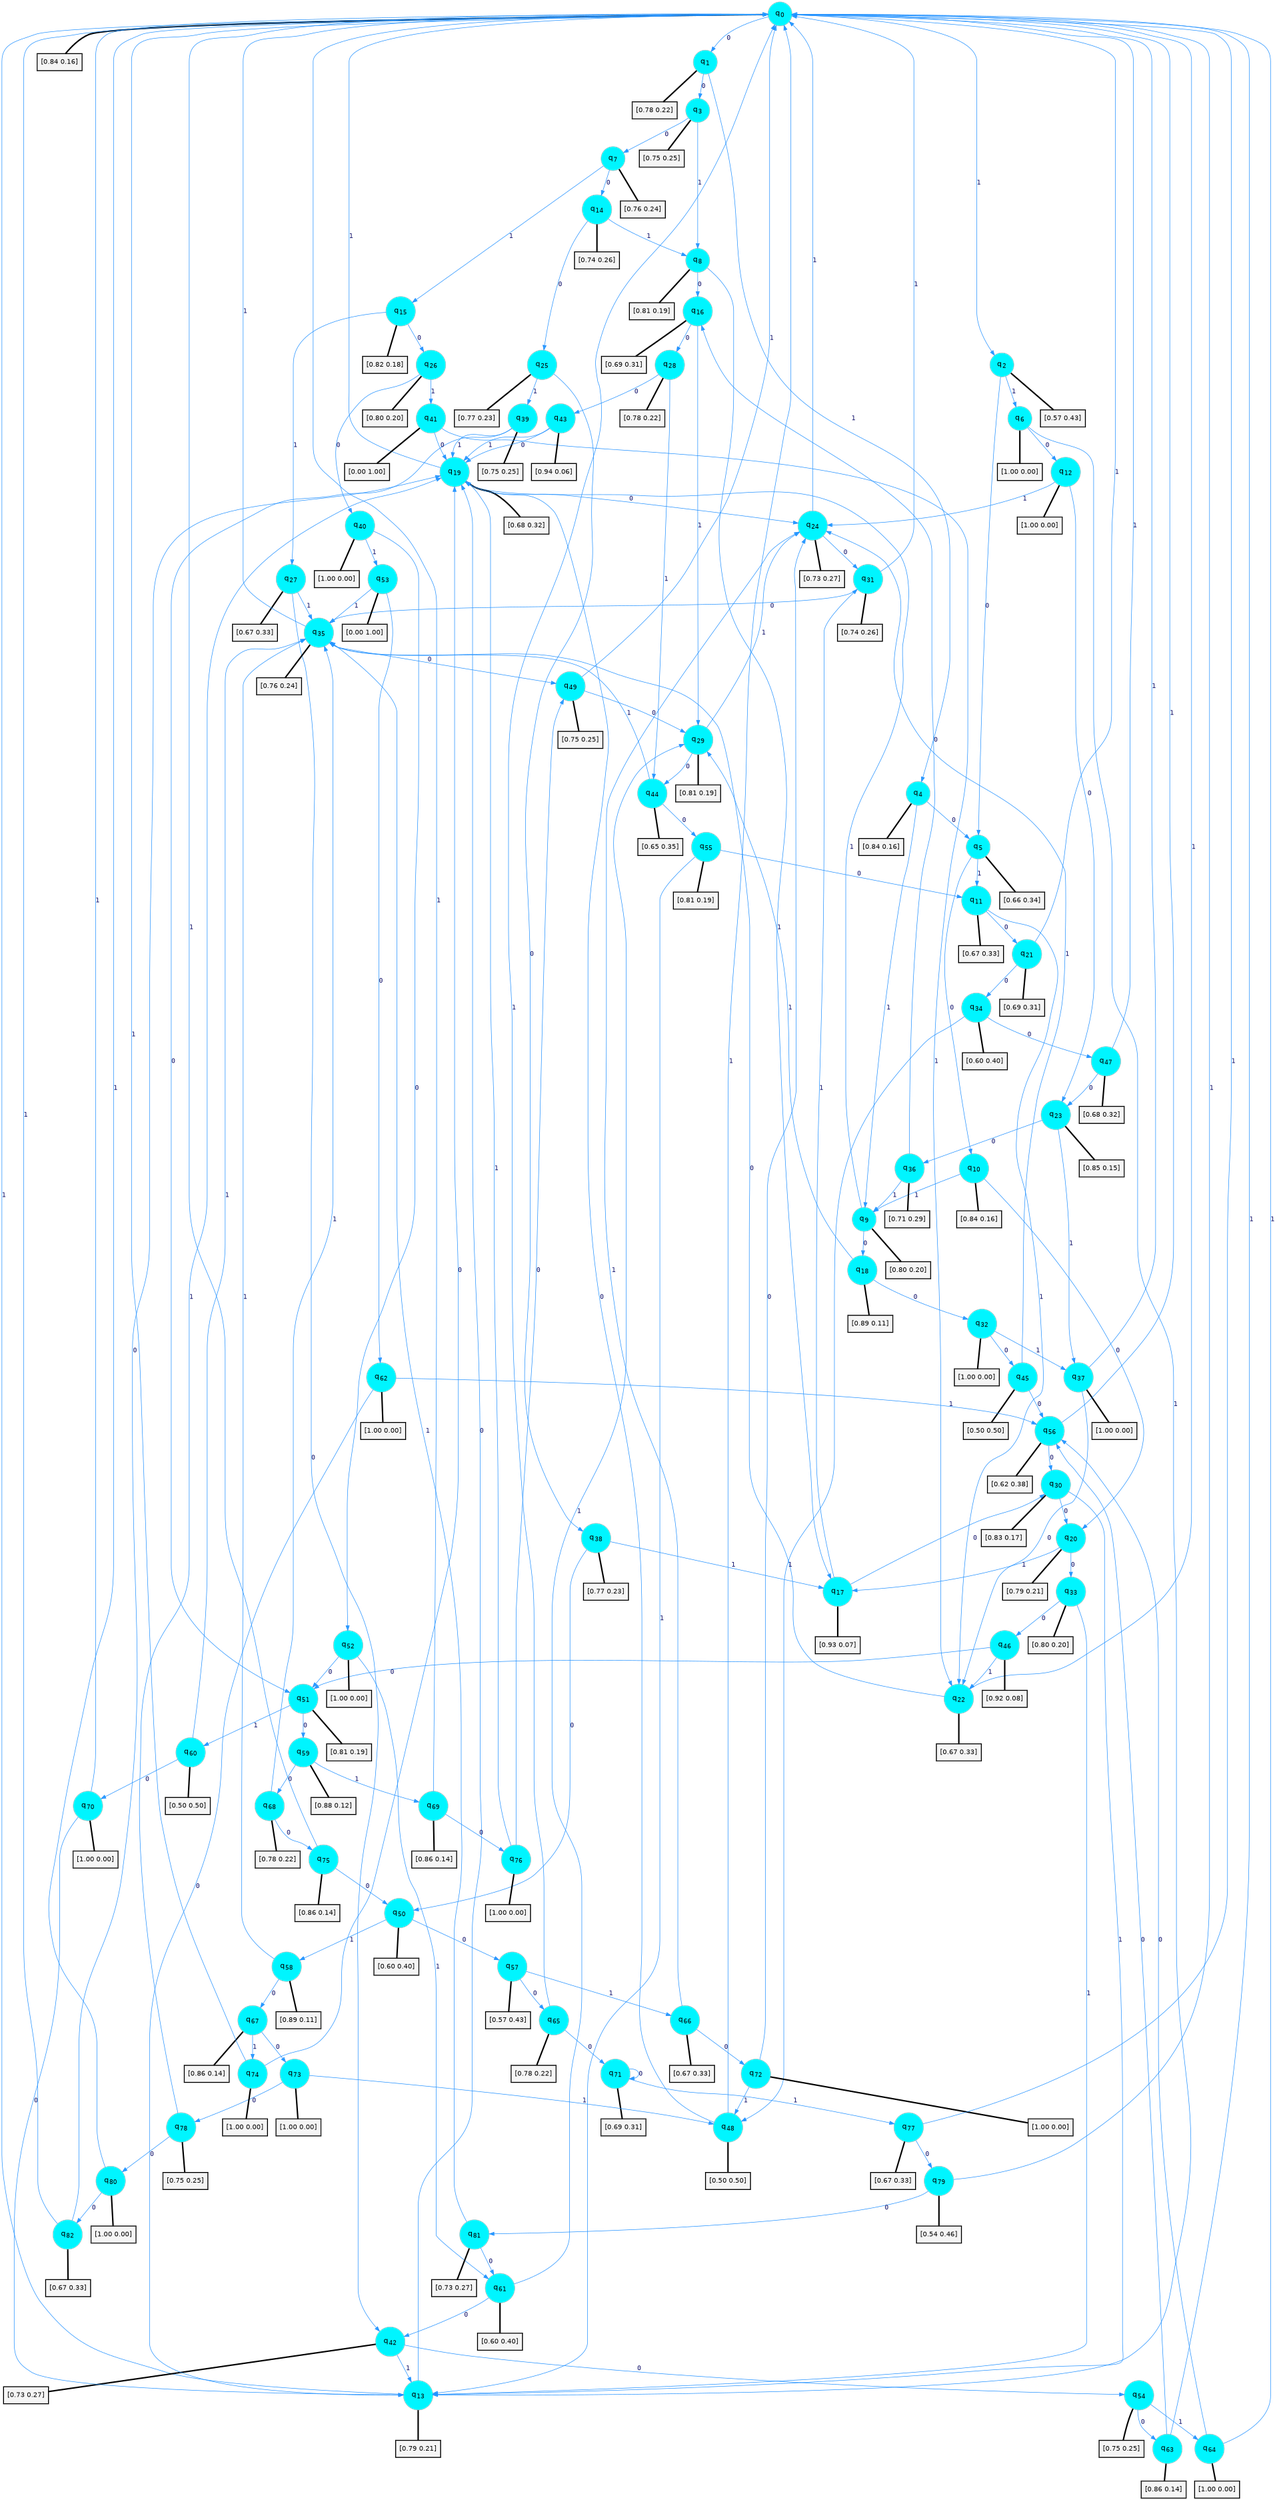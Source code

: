 digraph G {
graph [
bgcolor=transparent, dpi=300, rankdir=TD, size="40,25"];
node [
color=gray, fillcolor=turquoise1, fontcolor=black, fontname=Helvetica, fontsize=16, fontweight=bold, shape=circle, style=filled];
edge [
arrowsize=1, color=dodgerblue1, fontcolor=midnightblue, fontname=courier, fontweight=bold, penwidth=1, style=solid, weight=20];
0[label=<q<SUB>0</SUB>>];
1[label=<q<SUB>1</SUB>>];
2[label=<q<SUB>2</SUB>>];
3[label=<q<SUB>3</SUB>>];
4[label=<q<SUB>4</SUB>>];
5[label=<q<SUB>5</SUB>>];
6[label=<q<SUB>6</SUB>>];
7[label=<q<SUB>7</SUB>>];
8[label=<q<SUB>8</SUB>>];
9[label=<q<SUB>9</SUB>>];
10[label=<q<SUB>10</SUB>>];
11[label=<q<SUB>11</SUB>>];
12[label=<q<SUB>12</SUB>>];
13[label=<q<SUB>13</SUB>>];
14[label=<q<SUB>14</SUB>>];
15[label=<q<SUB>15</SUB>>];
16[label=<q<SUB>16</SUB>>];
17[label=<q<SUB>17</SUB>>];
18[label=<q<SUB>18</SUB>>];
19[label=<q<SUB>19</SUB>>];
20[label=<q<SUB>20</SUB>>];
21[label=<q<SUB>21</SUB>>];
22[label=<q<SUB>22</SUB>>];
23[label=<q<SUB>23</SUB>>];
24[label=<q<SUB>24</SUB>>];
25[label=<q<SUB>25</SUB>>];
26[label=<q<SUB>26</SUB>>];
27[label=<q<SUB>27</SUB>>];
28[label=<q<SUB>28</SUB>>];
29[label=<q<SUB>29</SUB>>];
30[label=<q<SUB>30</SUB>>];
31[label=<q<SUB>31</SUB>>];
32[label=<q<SUB>32</SUB>>];
33[label=<q<SUB>33</SUB>>];
34[label=<q<SUB>34</SUB>>];
35[label=<q<SUB>35</SUB>>];
36[label=<q<SUB>36</SUB>>];
37[label=<q<SUB>37</SUB>>];
38[label=<q<SUB>38</SUB>>];
39[label=<q<SUB>39</SUB>>];
40[label=<q<SUB>40</SUB>>];
41[label=<q<SUB>41</SUB>>];
42[label=<q<SUB>42</SUB>>];
43[label=<q<SUB>43</SUB>>];
44[label=<q<SUB>44</SUB>>];
45[label=<q<SUB>45</SUB>>];
46[label=<q<SUB>46</SUB>>];
47[label=<q<SUB>47</SUB>>];
48[label=<q<SUB>48</SUB>>];
49[label=<q<SUB>49</SUB>>];
50[label=<q<SUB>50</SUB>>];
51[label=<q<SUB>51</SUB>>];
52[label=<q<SUB>52</SUB>>];
53[label=<q<SUB>53</SUB>>];
54[label=<q<SUB>54</SUB>>];
55[label=<q<SUB>55</SUB>>];
56[label=<q<SUB>56</SUB>>];
57[label=<q<SUB>57</SUB>>];
58[label=<q<SUB>58</SUB>>];
59[label=<q<SUB>59</SUB>>];
60[label=<q<SUB>60</SUB>>];
61[label=<q<SUB>61</SUB>>];
62[label=<q<SUB>62</SUB>>];
63[label=<q<SUB>63</SUB>>];
64[label=<q<SUB>64</SUB>>];
65[label=<q<SUB>65</SUB>>];
66[label=<q<SUB>66</SUB>>];
67[label=<q<SUB>67</SUB>>];
68[label=<q<SUB>68</SUB>>];
69[label=<q<SUB>69</SUB>>];
70[label=<q<SUB>70</SUB>>];
71[label=<q<SUB>71</SUB>>];
72[label=<q<SUB>72</SUB>>];
73[label=<q<SUB>73</SUB>>];
74[label=<q<SUB>74</SUB>>];
75[label=<q<SUB>75</SUB>>];
76[label=<q<SUB>76</SUB>>];
77[label=<q<SUB>77</SUB>>];
78[label=<q<SUB>78</SUB>>];
79[label=<q<SUB>79</SUB>>];
80[label=<q<SUB>80</SUB>>];
81[label=<q<SUB>81</SUB>>];
82[label=<q<SUB>82</SUB>>];
83[label="[0.84 0.16]", shape=box,fontcolor=black, fontname=Helvetica, fontsize=14, penwidth=2, fillcolor=whitesmoke,color=black];
84[label="[0.78 0.22]", shape=box,fontcolor=black, fontname=Helvetica, fontsize=14, penwidth=2, fillcolor=whitesmoke,color=black];
85[label="[0.57 0.43]", shape=box,fontcolor=black, fontname=Helvetica, fontsize=14, penwidth=2, fillcolor=whitesmoke,color=black];
86[label="[0.75 0.25]", shape=box,fontcolor=black, fontname=Helvetica, fontsize=14, penwidth=2, fillcolor=whitesmoke,color=black];
87[label="[0.84 0.16]", shape=box,fontcolor=black, fontname=Helvetica, fontsize=14, penwidth=2, fillcolor=whitesmoke,color=black];
88[label="[0.66 0.34]", shape=box,fontcolor=black, fontname=Helvetica, fontsize=14, penwidth=2, fillcolor=whitesmoke,color=black];
89[label="[1.00 0.00]", shape=box,fontcolor=black, fontname=Helvetica, fontsize=14, penwidth=2, fillcolor=whitesmoke,color=black];
90[label="[0.76 0.24]", shape=box,fontcolor=black, fontname=Helvetica, fontsize=14, penwidth=2, fillcolor=whitesmoke,color=black];
91[label="[0.81 0.19]", shape=box,fontcolor=black, fontname=Helvetica, fontsize=14, penwidth=2, fillcolor=whitesmoke,color=black];
92[label="[0.80 0.20]", shape=box,fontcolor=black, fontname=Helvetica, fontsize=14, penwidth=2, fillcolor=whitesmoke,color=black];
93[label="[0.84 0.16]", shape=box,fontcolor=black, fontname=Helvetica, fontsize=14, penwidth=2, fillcolor=whitesmoke,color=black];
94[label="[0.67 0.33]", shape=box,fontcolor=black, fontname=Helvetica, fontsize=14, penwidth=2, fillcolor=whitesmoke,color=black];
95[label="[1.00 0.00]", shape=box,fontcolor=black, fontname=Helvetica, fontsize=14, penwidth=2, fillcolor=whitesmoke,color=black];
96[label="[0.79 0.21]", shape=box,fontcolor=black, fontname=Helvetica, fontsize=14, penwidth=2, fillcolor=whitesmoke,color=black];
97[label="[0.74 0.26]", shape=box,fontcolor=black, fontname=Helvetica, fontsize=14, penwidth=2, fillcolor=whitesmoke,color=black];
98[label="[0.82 0.18]", shape=box,fontcolor=black, fontname=Helvetica, fontsize=14, penwidth=2, fillcolor=whitesmoke,color=black];
99[label="[0.69 0.31]", shape=box,fontcolor=black, fontname=Helvetica, fontsize=14, penwidth=2, fillcolor=whitesmoke,color=black];
100[label="[0.93 0.07]", shape=box,fontcolor=black, fontname=Helvetica, fontsize=14, penwidth=2, fillcolor=whitesmoke,color=black];
101[label="[0.89 0.11]", shape=box,fontcolor=black, fontname=Helvetica, fontsize=14, penwidth=2, fillcolor=whitesmoke,color=black];
102[label="[0.68 0.32]", shape=box,fontcolor=black, fontname=Helvetica, fontsize=14, penwidth=2, fillcolor=whitesmoke,color=black];
103[label="[0.79 0.21]", shape=box,fontcolor=black, fontname=Helvetica, fontsize=14, penwidth=2, fillcolor=whitesmoke,color=black];
104[label="[0.69 0.31]", shape=box,fontcolor=black, fontname=Helvetica, fontsize=14, penwidth=2, fillcolor=whitesmoke,color=black];
105[label="[0.67 0.33]", shape=box,fontcolor=black, fontname=Helvetica, fontsize=14, penwidth=2, fillcolor=whitesmoke,color=black];
106[label="[0.85 0.15]", shape=box,fontcolor=black, fontname=Helvetica, fontsize=14, penwidth=2, fillcolor=whitesmoke,color=black];
107[label="[0.73 0.27]", shape=box,fontcolor=black, fontname=Helvetica, fontsize=14, penwidth=2, fillcolor=whitesmoke,color=black];
108[label="[0.77 0.23]", shape=box,fontcolor=black, fontname=Helvetica, fontsize=14, penwidth=2, fillcolor=whitesmoke,color=black];
109[label="[0.80 0.20]", shape=box,fontcolor=black, fontname=Helvetica, fontsize=14, penwidth=2, fillcolor=whitesmoke,color=black];
110[label="[0.67 0.33]", shape=box,fontcolor=black, fontname=Helvetica, fontsize=14, penwidth=2, fillcolor=whitesmoke,color=black];
111[label="[0.78 0.22]", shape=box,fontcolor=black, fontname=Helvetica, fontsize=14, penwidth=2, fillcolor=whitesmoke,color=black];
112[label="[0.81 0.19]", shape=box,fontcolor=black, fontname=Helvetica, fontsize=14, penwidth=2, fillcolor=whitesmoke,color=black];
113[label="[0.83 0.17]", shape=box,fontcolor=black, fontname=Helvetica, fontsize=14, penwidth=2, fillcolor=whitesmoke,color=black];
114[label="[0.74 0.26]", shape=box,fontcolor=black, fontname=Helvetica, fontsize=14, penwidth=2, fillcolor=whitesmoke,color=black];
115[label="[1.00 0.00]", shape=box,fontcolor=black, fontname=Helvetica, fontsize=14, penwidth=2, fillcolor=whitesmoke,color=black];
116[label="[0.80 0.20]", shape=box,fontcolor=black, fontname=Helvetica, fontsize=14, penwidth=2, fillcolor=whitesmoke,color=black];
117[label="[0.60 0.40]", shape=box,fontcolor=black, fontname=Helvetica, fontsize=14, penwidth=2, fillcolor=whitesmoke,color=black];
118[label="[0.76 0.24]", shape=box,fontcolor=black, fontname=Helvetica, fontsize=14, penwidth=2, fillcolor=whitesmoke,color=black];
119[label="[0.71 0.29]", shape=box,fontcolor=black, fontname=Helvetica, fontsize=14, penwidth=2, fillcolor=whitesmoke,color=black];
120[label="[1.00 0.00]", shape=box,fontcolor=black, fontname=Helvetica, fontsize=14, penwidth=2, fillcolor=whitesmoke,color=black];
121[label="[0.77 0.23]", shape=box,fontcolor=black, fontname=Helvetica, fontsize=14, penwidth=2, fillcolor=whitesmoke,color=black];
122[label="[0.75 0.25]", shape=box,fontcolor=black, fontname=Helvetica, fontsize=14, penwidth=2, fillcolor=whitesmoke,color=black];
123[label="[1.00 0.00]", shape=box,fontcolor=black, fontname=Helvetica, fontsize=14, penwidth=2, fillcolor=whitesmoke,color=black];
124[label="[0.00 1.00]", shape=box,fontcolor=black, fontname=Helvetica, fontsize=14, penwidth=2, fillcolor=whitesmoke,color=black];
125[label="[0.73 0.27]", shape=box,fontcolor=black, fontname=Helvetica, fontsize=14, penwidth=2, fillcolor=whitesmoke,color=black];
126[label="[0.94 0.06]", shape=box,fontcolor=black, fontname=Helvetica, fontsize=14, penwidth=2, fillcolor=whitesmoke,color=black];
127[label="[0.65 0.35]", shape=box,fontcolor=black, fontname=Helvetica, fontsize=14, penwidth=2, fillcolor=whitesmoke,color=black];
128[label="[0.50 0.50]", shape=box,fontcolor=black, fontname=Helvetica, fontsize=14, penwidth=2, fillcolor=whitesmoke,color=black];
129[label="[0.92 0.08]", shape=box,fontcolor=black, fontname=Helvetica, fontsize=14, penwidth=2, fillcolor=whitesmoke,color=black];
130[label="[0.68 0.32]", shape=box,fontcolor=black, fontname=Helvetica, fontsize=14, penwidth=2, fillcolor=whitesmoke,color=black];
131[label="[0.50 0.50]", shape=box,fontcolor=black, fontname=Helvetica, fontsize=14, penwidth=2, fillcolor=whitesmoke,color=black];
132[label="[0.75 0.25]", shape=box,fontcolor=black, fontname=Helvetica, fontsize=14, penwidth=2, fillcolor=whitesmoke,color=black];
133[label="[0.60 0.40]", shape=box,fontcolor=black, fontname=Helvetica, fontsize=14, penwidth=2, fillcolor=whitesmoke,color=black];
134[label="[0.81 0.19]", shape=box,fontcolor=black, fontname=Helvetica, fontsize=14, penwidth=2, fillcolor=whitesmoke,color=black];
135[label="[1.00 0.00]", shape=box,fontcolor=black, fontname=Helvetica, fontsize=14, penwidth=2, fillcolor=whitesmoke,color=black];
136[label="[0.00 1.00]", shape=box,fontcolor=black, fontname=Helvetica, fontsize=14, penwidth=2, fillcolor=whitesmoke,color=black];
137[label="[0.75 0.25]", shape=box,fontcolor=black, fontname=Helvetica, fontsize=14, penwidth=2, fillcolor=whitesmoke,color=black];
138[label="[0.81 0.19]", shape=box,fontcolor=black, fontname=Helvetica, fontsize=14, penwidth=2, fillcolor=whitesmoke,color=black];
139[label="[0.62 0.38]", shape=box,fontcolor=black, fontname=Helvetica, fontsize=14, penwidth=2, fillcolor=whitesmoke,color=black];
140[label="[0.57 0.43]", shape=box,fontcolor=black, fontname=Helvetica, fontsize=14, penwidth=2, fillcolor=whitesmoke,color=black];
141[label="[0.89 0.11]", shape=box,fontcolor=black, fontname=Helvetica, fontsize=14, penwidth=2, fillcolor=whitesmoke,color=black];
142[label="[0.88 0.12]", shape=box,fontcolor=black, fontname=Helvetica, fontsize=14, penwidth=2, fillcolor=whitesmoke,color=black];
143[label="[0.50 0.50]", shape=box,fontcolor=black, fontname=Helvetica, fontsize=14, penwidth=2, fillcolor=whitesmoke,color=black];
144[label="[0.60 0.40]", shape=box,fontcolor=black, fontname=Helvetica, fontsize=14, penwidth=2, fillcolor=whitesmoke,color=black];
145[label="[1.00 0.00]", shape=box,fontcolor=black, fontname=Helvetica, fontsize=14, penwidth=2, fillcolor=whitesmoke,color=black];
146[label="[0.86 0.14]", shape=box,fontcolor=black, fontname=Helvetica, fontsize=14, penwidth=2, fillcolor=whitesmoke,color=black];
147[label="[1.00 0.00]", shape=box,fontcolor=black, fontname=Helvetica, fontsize=14, penwidth=2, fillcolor=whitesmoke,color=black];
148[label="[0.78 0.22]", shape=box,fontcolor=black, fontname=Helvetica, fontsize=14, penwidth=2, fillcolor=whitesmoke,color=black];
149[label="[0.67 0.33]", shape=box,fontcolor=black, fontname=Helvetica, fontsize=14, penwidth=2, fillcolor=whitesmoke,color=black];
150[label="[0.86 0.14]", shape=box,fontcolor=black, fontname=Helvetica, fontsize=14, penwidth=2, fillcolor=whitesmoke,color=black];
151[label="[0.78 0.22]", shape=box,fontcolor=black, fontname=Helvetica, fontsize=14, penwidth=2, fillcolor=whitesmoke,color=black];
152[label="[0.86 0.14]", shape=box,fontcolor=black, fontname=Helvetica, fontsize=14, penwidth=2, fillcolor=whitesmoke,color=black];
153[label="[1.00 0.00]", shape=box,fontcolor=black, fontname=Helvetica, fontsize=14, penwidth=2, fillcolor=whitesmoke,color=black];
154[label="[0.69 0.31]", shape=box,fontcolor=black, fontname=Helvetica, fontsize=14, penwidth=2, fillcolor=whitesmoke,color=black];
155[label="[1.00 0.00]", shape=box,fontcolor=black, fontname=Helvetica, fontsize=14, penwidth=2, fillcolor=whitesmoke,color=black];
156[label="[1.00 0.00]", shape=box,fontcolor=black, fontname=Helvetica, fontsize=14, penwidth=2, fillcolor=whitesmoke,color=black];
157[label="[1.00 0.00]", shape=box,fontcolor=black, fontname=Helvetica, fontsize=14, penwidth=2, fillcolor=whitesmoke,color=black];
158[label="[0.86 0.14]", shape=box,fontcolor=black, fontname=Helvetica, fontsize=14, penwidth=2, fillcolor=whitesmoke,color=black];
159[label="[1.00 0.00]", shape=box,fontcolor=black, fontname=Helvetica, fontsize=14, penwidth=2, fillcolor=whitesmoke,color=black];
160[label="[0.67 0.33]", shape=box,fontcolor=black, fontname=Helvetica, fontsize=14, penwidth=2, fillcolor=whitesmoke,color=black];
161[label="[0.75 0.25]", shape=box,fontcolor=black, fontname=Helvetica, fontsize=14, penwidth=2, fillcolor=whitesmoke,color=black];
162[label="[0.54 0.46]", shape=box,fontcolor=black, fontname=Helvetica, fontsize=14, penwidth=2, fillcolor=whitesmoke,color=black];
163[label="[1.00 0.00]", shape=box,fontcolor=black, fontname=Helvetica, fontsize=14, penwidth=2, fillcolor=whitesmoke,color=black];
164[label="[0.73 0.27]", shape=box,fontcolor=black, fontname=Helvetica, fontsize=14, penwidth=2, fillcolor=whitesmoke,color=black];
165[label="[0.67 0.33]", shape=box,fontcolor=black, fontname=Helvetica, fontsize=14, penwidth=2, fillcolor=whitesmoke,color=black];
0->1 [label=0];
0->2 [label=1];
0->83 [arrowhead=none, penwidth=3,color=black];
1->3 [label=0];
1->4 [label=1];
1->84 [arrowhead=none, penwidth=3,color=black];
2->5 [label=0];
2->6 [label=1];
2->85 [arrowhead=none, penwidth=3,color=black];
3->7 [label=0];
3->8 [label=1];
3->86 [arrowhead=none, penwidth=3,color=black];
4->5 [label=0];
4->9 [label=1];
4->87 [arrowhead=none, penwidth=3,color=black];
5->10 [label=0];
5->11 [label=1];
5->88 [arrowhead=none, penwidth=3,color=black];
6->12 [label=0];
6->13 [label=1];
6->89 [arrowhead=none, penwidth=3,color=black];
7->14 [label=0];
7->15 [label=1];
7->90 [arrowhead=none, penwidth=3,color=black];
8->16 [label=0];
8->17 [label=1];
8->91 [arrowhead=none, penwidth=3,color=black];
9->18 [label=0];
9->19 [label=1];
9->92 [arrowhead=none, penwidth=3,color=black];
10->20 [label=0];
10->9 [label=1];
10->93 [arrowhead=none, penwidth=3,color=black];
11->21 [label=0];
11->22 [label=1];
11->94 [arrowhead=none, penwidth=3,color=black];
12->23 [label=0];
12->24 [label=1];
12->95 [arrowhead=none, penwidth=3,color=black];
13->19 [label=0];
13->0 [label=1];
13->96 [arrowhead=none, penwidth=3,color=black];
14->25 [label=0];
14->8 [label=1];
14->97 [arrowhead=none, penwidth=3,color=black];
15->26 [label=0];
15->27 [label=1];
15->98 [arrowhead=none, penwidth=3,color=black];
16->28 [label=0];
16->29 [label=1];
16->99 [arrowhead=none, penwidth=3,color=black];
17->30 [label=0];
17->31 [label=1];
17->100 [arrowhead=none, penwidth=3,color=black];
18->32 [label=0];
18->29 [label=1];
18->101 [arrowhead=none, penwidth=3,color=black];
19->24 [label=0];
19->0 [label=1];
19->102 [arrowhead=none, penwidth=3,color=black];
20->33 [label=0];
20->17 [label=1];
20->103 [arrowhead=none, penwidth=3,color=black];
21->34 [label=0];
21->0 [label=1];
21->104 [arrowhead=none, penwidth=3,color=black];
22->35 [label=0];
22->0 [label=1];
22->105 [arrowhead=none, penwidth=3,color=black];
23->36 [label=0];
23->37 [label=1];
23->106 [arrowhead=none, penwidth=3,color=black];
24->31 [label=0];
24->0 [label=1];
24->107 [arrowhead=none, penwidth=3,color=black];
25->38 [label=0];
25->39 [label=1];
25->108 [arrowhead=none, penwidth=3,color=black];
26->40 [label=0];
26->41 [label=1];
26->109 [arrowhead=none, penwidth=3,color=black];
27->42 [label=0];
27->35 [label=1];
27->110 [arrowhead=none, penwidth=3,color=black];
28->43 [label=0];
28->44 [label=1];
28->111 [arrowhead=none, penwidth=3,color=black];
29->44 [label=0];
29->24 [label=1];
29->112 [arrowhead=none, penwidth=3,color=black];
30->20 [label=0];
30->13 [label=1];
30->113 [arrowhead=none, penwidth=3,color=black];
31->35 [label=0];
31->0 [label=1];
31->114 [arrowhead=none, penwidth=3,color=black];
32->45 [label=0];
32->37 [label=1];
32->115 [arrowhead=none, penwidth=3,color=black];
33->46 [label=0];
33->13 [label=1];
33->116 [arrowhead=none, penwidth=3,color=black];
34->47 [label=0];
34->48 [label=1];
34->117 [arrowhead=none, penwidth=3,color=black];
35->49 [label=0];
35->0 [label=1];
35->118 [arrowhead=none, penwidth=3,color=black];
36->16 [label=0];
36->9 [label=1];
36->119 [arrowhead=none, penwidth=3,color=black];
37->22 [label=0];
37->0 [label=1];
37->120 [arrowhead=none, penwidth=3,color=black];
38->50 [label=0];
38->17 [label=1];
38->121 [arrowhead=none, penwidth=3,color=black];
39->51 [label=0];
39->19 [label=1];
39->122 [arrowhead=none, penwidth=3,color=black];
40->52 [label=0];
40->53 [label=1];
40->123 [arrowhead=none, penwidth=3,color=black];
41->19 [label=0];
41->22 [label=1];
41->124 [arrowhead=none, penwidth=3,color=black];
42->54 [label=0];
42->13 [label=1];
42->125 [arrowhead=none, penwidth=3,color=black];
43->19 [label=0];
43->19 [label=1];
43->126 [arrowhead=none, penwidth=3,color=black];
44->55 [label=0];
44->35 [label=1];
44->127 [arrowhead=none, penwidth=3,color=black];
45->56 [label=0];
45->24 [label=1];
45->128 [arrowhead=none, penwidth=3,color=black];
46->51 [label=0];
46->22 [label=1];
46->129 [arrowhead=none, penwidth=3,color=black];
47->23 [label=0];
47->0 [label=1];
47->130 [arrowhead=none, penwidth=3,color=black];
48->19 [label=0];
48->0 [label=1];
48->131 [arrowhead=none, penwidth=3,color=black];
49->29 [label=0];
49->0 [label=1];
49->132 [arrowhead=none, penwidth=3,color=black];
50->57 [label=0];
50->58 [label=1];
50->133 [arrowhead=none, penwidth=3,color=black];
51->59 [label=0];
51->60 [label=1];
51->134 [arrowhead=none, penwidth=3,color=black];
52->51 [label=0];
52->61 [label=1];
52->135 [arrowhead=none, penwidth=3,color=black];
53->62 [label=0];
53->35 [label=1];
53->136 [arrowhead=none, penwidth=3,color=black];
54->63 [label=0];
54->64 [label=1];
54->137 [arrowhead=none, penwidth=3,color=black];
55->11 [label=0];
55->13 [label=1];
55->138 [arrowhead=none, penwidth=3,color=black];
56->30 [label=0];
56->0 [label=1];
56->139 [arrowhead=none, penwidth=3,color=black];
57->65 [label=0];
57->66 [label=1];
57->140 [arrowhead=none, penwidth=3,color=black];
58->67 [label=0];
58->35 [label=1];
58->141 [arrowhead=none, penwidth=3,color=black];
59->68 [label=0];
59->69 [label=1];
59->142 [arrowhead=none, penwidth=3,color=black];
60->70 [label=0];
60->35 [label=1];
60->143 [arrowhead=none, penwidth=3,color=black];
61->42 [label=0];
61->29 [label=1];
61->144 [arrowhead=none, penwidth=3,color=black];
62->13 [label=0];
62->56 [label=1];
62->145 [arrowhead=none, penwidth=3,color=black];
63->56 [label=0];
63->0 [label=1];
63->146 [arrowhead=none, penwidth=3,color=black];
64->56 [label=0];
64->0 [label=1];
64->147 [arrowhead=none, penwidth=3,color=black];
65->71 [label=0];
65->0 [label=1];
65->148 [arrowhead=none, penwidth=3,color=black];
66->72 [label=0];
66->24 [label=1];
66->149 [arrowhead=none, penwidth=3,color=black];
67->73 [label=0];
67->74 [label=1];
67->150 [arrowhead=none, penwidth=3,color=black];
68->75 [label=0];
68->35 [label=1];
68->151 [arrowhead=none, penwidth=3,color=black];
69->76 [label=0];
69->0 [label=1];
69->152 [arrowhead=none, penwidth=3,color=black];
70->13 [label=0];
70->0 [label=1];
70->153 [arrowhead=none, penwidth=3,color=black];
71->71 [label=0];
71->77 [label=1];
71->154 [arrowhead=none, penwidth=3,color=black];
72->24 [label=0];
72->48 [label=1];
72->155 [arrowhead=none, penwidth=3,color=black];
73->78 [label=0];
73->48 [label=1];
73->156 [arrowhead=none, penwidth=3,color=black];
74->19 [label=0];
74->0 [label=1];
74->157 [arrowhead=none, penwidth=3,color=black];
75->50 [label=0];
75->0 [label=1];
75->158 [arrowhead=none, penwidth=3,color=black];
76->49 [label=0];
76->19 [label=1];
76->159 [arrowhead=none, penwidth=3,color=black];
77->79 [label=0];
77->0 [label=1];
77->160 [arrowhead=none, penwidth=3,color=black];
78->80 [label=0];
78->19 [label=1];
78->161 [arrowhead=none, penwidth=3,color=black];
79->81 [label=0];
79->0 [label=1];
79->162 [arrowhead=none, penwidth=3,color=black];
80->82 [label=0];
80->0 [label=1];
80->163 [arrowhead=none, penwidth=3,color=black];
81->61 [label=0];
81->35 [label=1];
81->164 [arrowhead=none, penwidth=3,color=black];
82->19 [label=0];
82->0 [label=1];
82->165 [arrowhead=none, penwidth=3,color=black];
}
